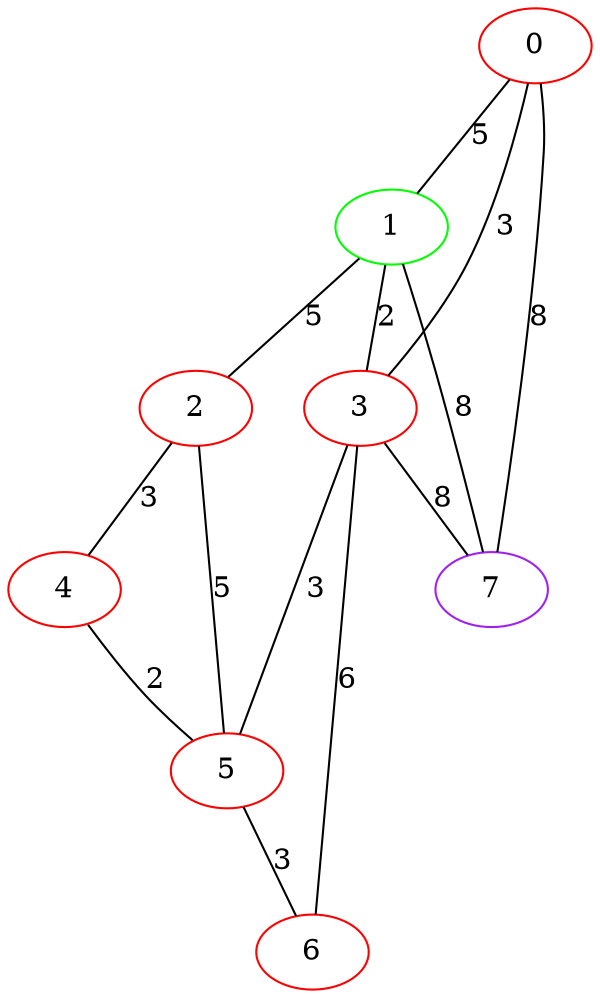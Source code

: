 graph "" {
0 [color=red, weight=1];
1 [color=green, weight=2];
2 [color=red, weight=1];
3 [color=red, weight=1];
4 [color=red, weight=1];
5 [color=red, weight=1];
6 [color=red, weight=1];
7 [color=purple, weight=4];
0 -- 1  [key=0, label=5];
0 -- 3  [key=0, label=3];
0 -- 7  [key=0, label=8];
1 -- 2  [key=0, label=5];
1 -- 3  [key=0, label=2];
1 -- 7  [key=0, label=8];
2 -- 4  [key=0, label=3];
2 -- 5  [key=0, label=5];
3 -- 5  [key=0, label=3];
3 -- 6  [key=0, label=6];
3 -- 7  [key=0, label=8];
4 -- 5  [key=0, label=2];
5 -- 6  [key=0, label=3];
}
